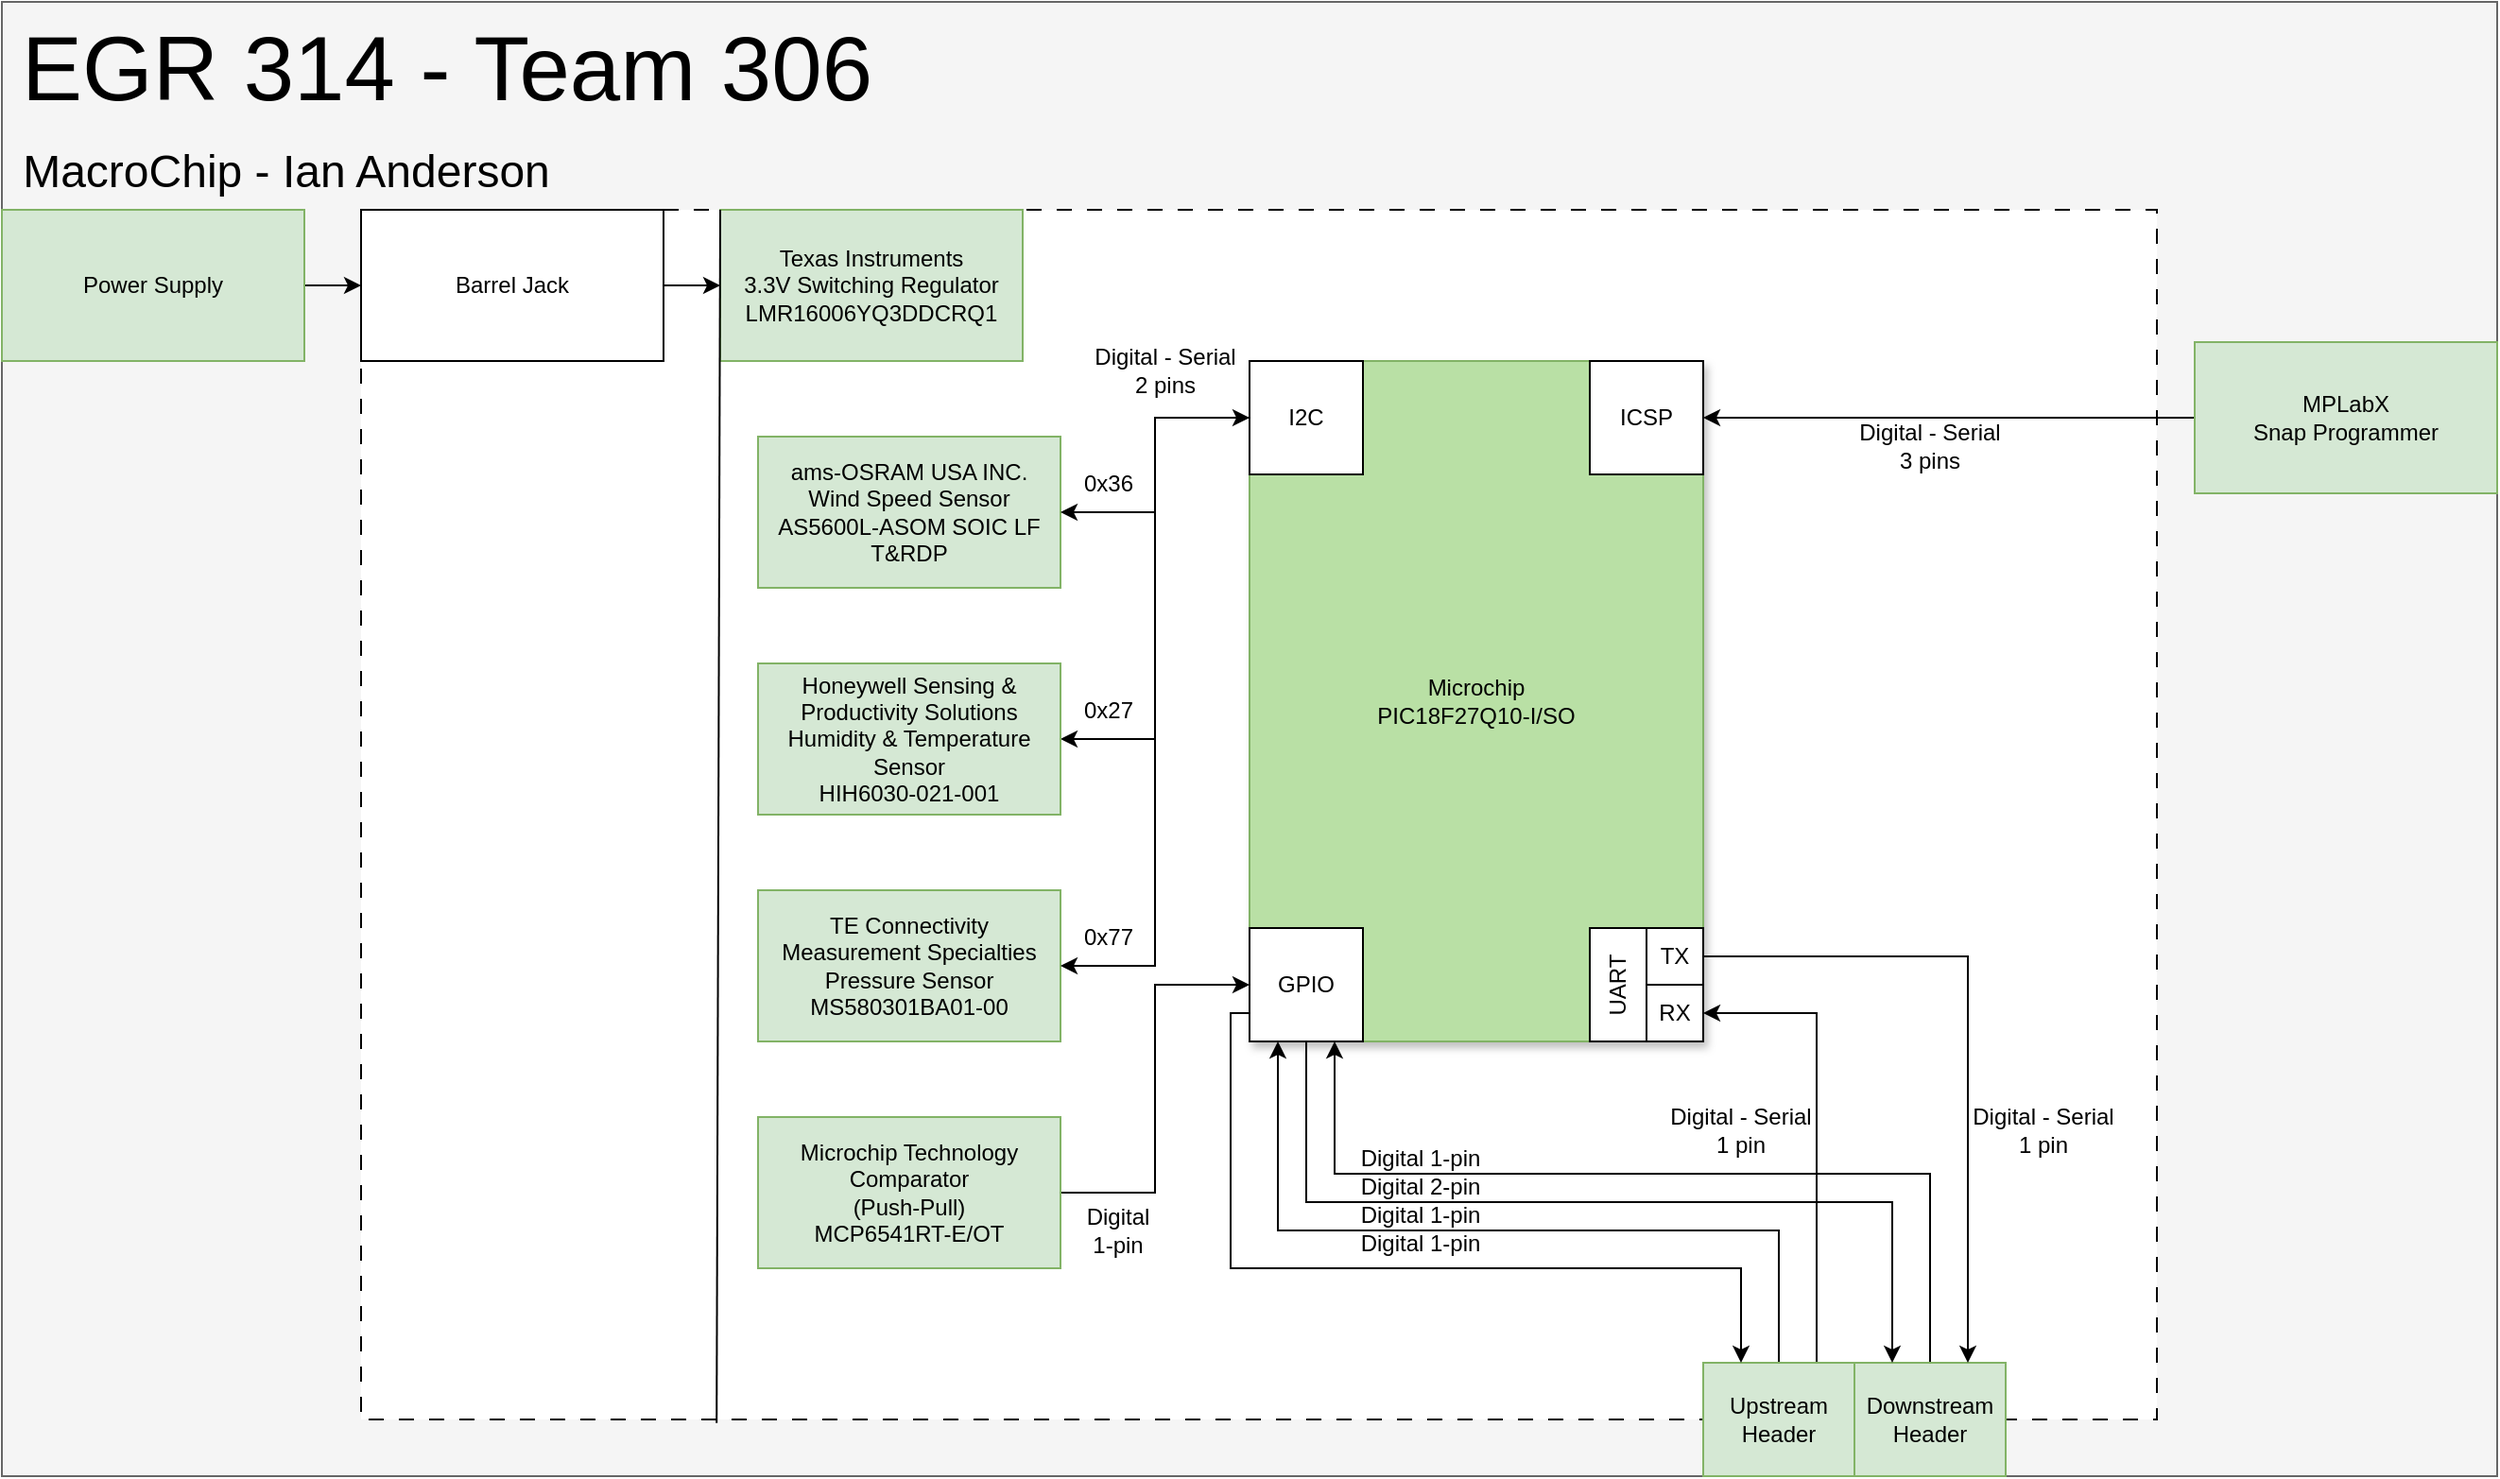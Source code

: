 <mxfile version="26.0.16">
  <diagram name="Page-1" id="aWsxjdvtgqBfxCm3DRe3">
    <mxGraphModel dx="2284" dy="1954" grid="1" gridSize="10" guides="1" tooltips="1" connect="1" arrows="1" fold="1" page="1" pageScale="1" pageWidth="850" pageHeight="1100" math="0" shadow="0">
      <root>
        <mxCell id="0" />
        <mxCell id="1" parent="0" />
        <mxCell id="jpbTrCcpl_wgOt0RlzHu-1" value="" style="rounded=0;whiteSpace=wrap;html=1;fillColor=#f5f5f5;fontColor=#333333;strokeColor=#666666;" parent="1" vertex="1">
          <mxGeometry x="-850" y="-1100" width="1320" height="780" as="geometry" />
        </mxCell>
        <mxCell id="L-bv94e57FrByX5e8OM8-1" value="" style="rounded=1;whiteSpace=wrap;html=1;arcSize=0;dashed=1;dashPattern=8 8;" parent="1" vertex="1">
          <mxGeometry x="-660" y="-990" width="950" height="640" as="geometry" />
        </mxCell>
        <mxCell id="L-bv94e57FrByX5e8OM8-2" value="&lt;div&gt;Texas Instruments&lt;/div&gt;&lt;div&gt;3.3V Switching Regulator&lt;/div&gt;&lt;div&gt;LMR16006YQ3DDCRQ1&lt;/div&gt;" style="rounded=1;whiteSpace=wrap;html=1;fillColor=#d5e8d4;strokeColor=#82b366;arcSize=0;" parent="1" vertex="1">
          <mxGeometry x="-470" y="-990" width="160" height="80" as="geometry" />
        </mxCell>
        <mxCell id="L-bv94e57FrByX5e8OM8-3" value="&lt;div&gt;&lt;div&gt;&lt;span style=&quot;background-color: transparent; color: light-dark(rgb(0, 0, 0), rgb(255, 255, 255));&quot;&gt;Microchip&lt;/span&gt;&lt;/div&gt;&lt;div&gt;&lt;span style=&quot;background-color: transparent; color: light-dark(rgb(0, 0, 0), rgb(255, 255, 255));&quot;&gt;PIC18F27Q10-I/SO&lt;/span&gt;&lt;/div&gt;&lt;/div&gt;" style="rounded=1;whiteSpace=wrap;html=1;arcSize=0;fillColor=#B9E0A5;strokeColor=#82b366;shadow=1;fillStyle=auto;" parent="1" vertex="1">
          <mxGeometry x="-190" y="-910" width="240" height="360" as="geometry" />
        </mxCell>
        <mxCell id="EwCViFnPx9r5d_tJ69nV-2" style="edgeStyle=orthogonalEdgeStyle;rounded=0;orthogonalLoop=1;jettySize=auto;html=1;exitX=1;exitY=0.5;exitDx=0;exitDy=0;" parent="1" source="EwCViFnPx9r5d_tJ69nV-1" target="L-bv94e57FrByX5e8OM8-2" edge="1">
          <mxGeometry relative="1" as="geometry" />
        </mxCell>
        <mxCell id="EwCViFnPx9r5d_tJ69nV-1" value="Barrel Jack" style="rounded=1;whiteSpace=wrap;html=1;arcSize=0;" parent="1" vertex="1">
          <mxGeometry x="-660" y="-990" width="160" height="80" as="geometry" />
        </mxCell>
        <mxCell id="EwCViFnPx9r5d_tJ69nV-3" value="" style="endArrow=none;html=1;rounded=0;entryX=0;entryY=0;entryDx=0;entryDy=0;exitX=0.198;exitY=1.003;exitDx=0;exitDy=0;exitPerimeter=0;" parent="1" source="L-bv94e57FrByX5e8OM8-1" target="L-bv94e57FrByX5e8OM8-2" edge="1">
          <mxGeometry width="50" height="50" relative="1" as="geometry">
            <mxPoint x="-460" y="-350" as="sourcePoint" />
            <mxPoint x="-230" y="-830" as="targetPoint" />
          </mxGeometry>
        </mxCell>
        <mxCell id="EwCViFnPx9r5d_tJ69nV-4" value="ICSP" style="rounded=1;whiteSpace=wrap;html=1;rotation=0;arcSize=0;" parent="1" vertex="1">
          <mxGeometry x="-10" y="-910" width="60" height="60" as="geometry" />
        </mxCell>
        <mxCell id="EwCViFnPx9r5d_tJ69nV-8" value="&lt;font style=&quot;font-size: 24px;&quot;&gt;MacroChip - Ian Anderson&lt;/font&gt;" style="text;html=1;align=center;verticalAlign=middle;resizable=0;points=[];autosize=1;strokeColor=none;fillColor=none;" parent="1" vertex="1">
          <mxGeometry x="-850" y="-1030" width="300" height="40" as="geometry" />
        </mxCell>
        <mxCell id="EwCViFnPx9r5d_tJ69nV-9" value="&lt;font style=&quot;font-size: 48px;&quot;&gt;EGR 314 - Team 306&lt;/font&gt;" style="text;html=1;align=center;verticalAlign=middle;resizable=0;points=[];autosize=1;strokeColor=none;fillColor=none;" parent="1" vertex="1">
          <mxGeometry x="-850" y="-1100" width="470" height="70" as="geometry" />
        </mxCell>
        <mxCell id="EwCViFnPx9r5d_tJ69nV-21" style="edgeStyle=orthogonalEdgeStyle;rounded=0;orthogonalLoop=1;jettySize=auto;html=1;exitX=0.75;exitY=0;exitDx=0;exitDy=0;" parent="1" source="EwCViFnPx9r5d_tJ69nV-11" target="UZtBaI3S94TPEq_McYmC-3" edge="1">
          <mxGeometry relative="1" as="geometry">
            <mxPoint x="50.0" y="-585" as="targetPoint" />
            <Array as="points">
              <mxPoint x="110" y="-565" />
            </Array>
          </mxGeometry>
        </mxCell>
        <mxCell id="UZtBaI3S94TPEq_McYmC-12" style="edgeStyle=orthogonalEdgeStyle;rounded=0;orthogonalLoop=1;jettySize=auto;html=1;exitX=0.5;exitY=0;exitDx=0;exitDy=0;entryX=0.25;entryY=1;entryDx=0;entryDy=0;" parent="1" source="EwCViFnPx9r5d_tJ69nV-11" target="UZtBaI3S94TPEq_McYmC-8" edge="1">
          <mxGeometry relative="1" as="geometry">
            <Array as="points">
              <mxPoint x="90" y="-450" />
              <mxPoint x="-175" y="-450" />
            </Array>
          </mxGeometry>
        </mxCell>
        <mxCell id="EwCViFnPx9r5d_tJ69nV-11" value="Upstream Header" style="rounded=1;whiteSpace=wrap;html=1;rotation=0;fillColor=#d5e8d4;strokeColor=#82b366;arcSize=0;" parent="1" vertex="1">
          <mxGeometry x="50" y="-380" width="80" height="60" as="geometry" />
        </mxCell>
        <mxCell id="UZtBaI3S94TPEq_McYmC-11" style="edgeStyle=orthogonalEdgeStyle;rounded=0;orthogonalLoop=1;jettySize=auto;html=1;exitX=0.5;exitY=0;exitDx=0;exitDy=0;entryX=0.75;entryY=1;entryDx=0;entryDy=0;" parent="1" source="EwCViFnPx9r5d_tJ69nV-14" target="UZtBaI3S94TPEq_McYmC-8" edge="1">
          <mxGeometry relative="1" as="geometry">
            <Array as="points">
              <mxPoint x="170" y="-480" />
              <mxPoint x="-145" y="-480" />
            </Array>
          </mxGeometry>
        </mxCell>
        <mxCell id="EwCViFnPx9r5d_tJ69nV-14" value="Downstream Header" style="rounded=1;whiteSpace=wrap;html=1;rotation=0;fillColor=#d5e8d4;strokeColor=#82b366;arcSize=0;" parent="1" vertex="1">
          <mxGeometry x="130" y="-380" width="80" height="60" as="geometry" />
        </mxCell>
        <mxCell id="EwCViFnPx9r5d_tJ69nV-19" style="edgeStyle=orthogonalEdgeStyle;rounded=0;orthogonalLoop=1;jettySize=auto;html=1;entryX=0.75;entryY=0;entryDx=0;entryDy=0;" parent="1" source="UZtBaI3S94TPEq_McYmC-2" target="EwCViFnPx9r5d_tJ69nV-14" edge="1">
          <mxGeometry relative="1" as="geometry">
            <mxPoint x="50.0" y="-615" as="sourcePoint" />
          </mxGeometry>
        </mxCell>
        <mxCell id="EwCViFnPx9r5d_tJ69nV-24" style="edgeStyle=orthogonalEdgeStyle;rounded=0;orthogonalLoop=1;jettySize=auto;html=1;exitX=0;exitY=0.5;exitDx=0;exitDy=0;" parent="1" source="EwCViFnPx9r5d_tJ69nV-22" target="EwCViFnPx9r5d_tJ69nV-4" edge="1">
          <mxGeometry relative="1" as="geometry" />
        </mxCell>
        <mxCell id="EwCViFnPx9r5d_tJ69nV-22" value="MPLabX&lt;div&gt;Snap Programmer&lt;/div&gt;" style="rounded=1;whiteSpace=wrap;html=1;fillColor=#d5e8d4;strokeColor=#82b366;arcSize=0;" parent="1" vertex="1">
          <mxGeometry x="310" y="-920" width="160" height="80" as="geometry" />
        </mxCell>
        <mxCell id="EwCViFnPx9r5d_tJ69nV-40" style="edgeStyle=orthogonalEdgeStyle;rounded=0;orthogonalLoop=1;jettySize=auto;html=1;startArrow=classic;startFill=1;endArrow=classic;endFill=1;" parent="1" source="EwCViFnPx9r5d_tJ69nV-25" target="EwCViFnPx9r5d_tJ69nV-30" edge="1">
          <mxGeometry relative="1" as="geometry">
            <Array as="points">
              <mxPoint x="-240" y="-880" />
              <mxPoint x="-240" y="-710" />
            </Array>
          </mxGeometry>
        </mxCell>
        <mxCell id="EwCViFnPx9r5d_tJ69nV-25" value="I2C" style="rounded=1;whiteSpace=wrap;html=1;rotation=0;arcSize=0;" parent="1" vertex="1">
          <mxGeometry x="-190" y="-910" width="60" height="60" as="geometry" />
        </mxCell>
        <mxCell id="EwCViFnPx9r5d_tJ69nV-28" style="edgeStyle=orthogonalEdgeStyle;rounded=0;orthogonalLoop=1;jettySize=auto;html=1;exitX=1;exitY=0.5;exitDx=0;exitDy=0;" parent="1" source="EwCViFnPx9r5d_tJ69nV-27" target="EwCViFnPx9r5d_tJ69nV-1" edge="1">
          <mxGeometry relative="1" as="geometry" />
        </mxCell>
        <mxCell id="EwCViFnPx9r5d_tJ69nV-27" value="Power Supply" style="rounded=1;whiteSpace=wrap;html=1;fillColor=#d5e8d4;strokeColor=#82b366;arcSize=0;" parent="1" vertex="1">
          <mxGeometry x="-850" y="-990" width="160" height="80" as="geometry" />
        </mxCell>
        <mxCell id="EwCViFnPx9r5d_tJ69nV-29" value="&lt;div&gt;&lt;span style=&quot;background-color: transparent; color: light-dark(rgb(0, 0, 0), rgb(255, 255, 255));&quot;&gt;TE Connectivity Measurement Specialties&lt;/span&gt;&lt;/div&gt;&lt;div&gt;&lt;span style=&quot;background-color: transparent; color: light-dark(rgb(0, 0, 0), rgb(255, 255, 255));&quot;&gt;Pressure Sensor&lt;/span&gt;&lt;br&gt;&lt;/div&gt;&lt;div&gt;MS580301BA01-00&lt;/div&gt;" style="rounded=1;whiteSpace=wrap;html=1;fillColor=#d5e8d4;strokeColor=#82b366;arcSize=0;" parent="1" vertex="1">
          <mxGeometry x="-450" y="-630" width="160" height="80" as="geometry" />
        </mxCell>
        <mxCell id="EwCViFnPx9r5d_tJ69nV-30" value="&lt;div&gt;Honeywell Sensing &amp;amp; Productivity Solutions&lt;/div&gt;&lt;div&gt;Humidity &amp;amp; Temperature Sensor&lt;/div&gt;&lt;div&gt;HIH6030-021-001&lt;/div&gt;" style="rounded=1;whiteSpace=wrap;html=1;fillColor=#d5e8d4;strokeColor=#82b366;arcSize=0;" parent="1" vertex="1">
          <mxGeometry x="-450" y="-750" width="160" height="80" as="geometry" />
        </mxCell>
        <mxCell id="EwCViFnPx9r5d_tJ69nV-34" value="&lt;div&gt;ams-OSRAM USA INC.&lt;/div&gt;&lt;div&gt;Wind Speed Sensor&lt;/div&gt;&lt;div&gt;AS5600L-ASOM SOIC LF T&amp;amp;RDP&lt;/div&gt;" style="rounded=1;whiteSpace=wrap;html=1;fillColor=#d5e8d4;strokeColor=#82b366;arcSize=0;" parent="1" vertex="1">
          <mxGeometry x="-450" y="-870" width="160" height="80" as="geometry" />
        </mxCell>
        <mxCell id="EwCViFnPx9r5d_tJ69nV-41" value="" style="endArrow=classic;html=1;rounded=0;edgeStyle=orthogonalEdgeStyle;" parent="1" source="EwCViFnPx9r5d_tJ69nV-25" target="EwCViFnPx9r5d_tJ69nV-29" edge="1">
          <mxGeometry width="50" height="50" relative="1" as="geometry">
            <mxPoint x="-240" y="-650" as="sourcePoint" />
            <mxPoint x="-250" y="-550" as="targetPoint" />
            <Array as="points">
              <mxPoint x="-240" y="-880" />
              <mxPoint x="-240" y="-590" />
            </Array>
          </mxGeometry>
        </mxCell>
        <mxCell id="EwCViFnPx9r5d_tJ69nV-43" value="" style="endArrow=classic;html=1;rounded=0;edgeStyle=orthogonalEdgeStyle;" parent="1" source="EwCViFnPx9r5d_tJ69nV-25" target="EwCViFnPx9r5d_tJ69nV-34" edge="1">
          <mxGeometry width="50" height="50" relative="1" as="geometry">
            <mxPoint x="-240" y="-650" as="sourcePoint" />
            <mxPoint x="-290" y="-750" as="targetPoint" />
          </mxGeometry>
        </mxCell>
        <mxCell id="EwCViFnPx9r5d_tJ69nV-47" value="Digital - Serial&lt;div&gt;1&lt;span style=&quot;background-color: transparent; color: light-dark(rgb(0, 0, 0), rgb(255, 255, 255));&quot;&gt;&amp;nbsp;pin&lt;/span&gt;&lt;/div&gt;" style="text;html=1;align=center;verticalAlign=middle;whiteSpace=wrap;rounded=0;" parent="1" vertex="1">
          <mxGeometry x="30" y="-518" width="80" height="30" as="geometry" />
        </mxCell>
        <mxCell id="EwCViFnPx9r5d_tJ69nV-48" value="Digital - Serial&lt;div&gt;1 pin&lt;/div&gt;" style="text;html=1;align=center;verticalAlign=middle;whiteSpace=wrap;rounded=0;" parent="1" vertex="1">
          <mxGeometry x="190" y="-518" width="80" height="30" as="geometry" />
        </mxCell>
        <mxCell id="EwCViFnPx9r5d_tJ69nV-49" value="Digital - Serial&lt;div&gt;&lt;span style=&quot;background-color: transparent; color: light-dark(rgb(0, 0, 0), rgb(255, 255, 255));&quot;&gt;3&lt;/span&gt;&lt;span style=&quot;background-color: transparent; color: light-dark(rgb(0, 0, 0), rgb(255, 255, 255));&quot;&gt;&amp;nbsp;pins&lt;/span&gt;&lt;/div&gt;" style="text;html=1;align=center;verticalAlign=middle;whiteSpace=wrap;rounded=0;" parent="1" vertex="1">
          <mxGeometry x="130" y="-880" width="80" height="30" as="geometry" />
        </mxCell>
        <mxCell id="UZtBaI3S94TPEq_McYmC-5" value="" style="group" parent="1" vertex="1" connectable="0">
          <mxGeometry x="-10" y="-610" width="60" height="60" as="geometry" />
        </mxCell>
        <mxCell id="UZtBaI3S94TPEq_McYmC-1" value="" style="rounded=0;whiteSpace=wrap;html=1;" parent="UZtBaI3S94TPEq_McYmC-5" vertex="1">
          <mxGeometry width="60" height="60" as="geometry" />
        </mxCell>
        <mxCell id="UZtBaI3S94TPEq_McYmC-2" value="TX" style="rounded=0;whiteSpace=wrap;html=1;" parent="UZtBaI3S94TPEq_McYmC-5" vertex="1">
          <mxGeometry x="30" width="30" height="30" as="geometry" />
        </mxCell>
        <mxCell id="UZtBaI3S94TPEq_McYmC-3" value="RX" style="rounded=0;whiteSpace=wrap;html=1;" parent="UZtBaI3S94TPEq_McYmC-5" vertex="1">
          <mxGeometry x="30" y="30" width="30" height="30" as="geometry" />
        </mxCell>
        <mxCell id="UZtBaI3S94TPEq_McYmC-4" value="UART" style="text;html=1;align=center;verticalAlign=middle;whiteSpace=wrap;rounded=0;rotation=-90;" parent="UZtBaI3S94TPEq_McYmC-5" vertex="1">
          <mxGeometry x="-15" y="15" width="60" height="30" as="geometry" />
        </mxCell>
        <mxCell id="UZtBaI3S94TPEq_McYmC-6" value="Digital - Serial&lt;div&gt;2 pins&lt;/div&gt;" style="text;html=1;align=center;verticalAlign=middle;resizable=0;points=[];autosize=1;strokeColor=none;fillColor=none;" parent="1" vertex="1">
          <mxGeometry x="-285" y="-925" width="100" height="40" as="geometry" />
        </mxCell>
        <mxCell id="UZtBaI3S94TPEq_McYmC-15" style="edgeStyle=orthogonalEdgeStyle;rounded=0;orthogonalLoop=1;jettySize=auto;html=1;exitX=1;exitY=0.5;exitDx=0;exitDy=0;entryX=0;entryY=0.5;entryDx=0;entryDy=0;" parent="1" source="UZtBaI3S94TPEq_McYmC-7" target="UZtBaI3S94TPEq_McYmC-8" edge="1">
          <mxGeometry relative="1" as="geometry" />
        </mxCell>
        <mxCell id="UZtBaI3S94TPEq_McYmC-7" value="&lt;div&gt;Microchip Technology&lt;/div&gt;&lt;div&gt;Comparator&lt;/div&gt;&lt;div&gt;(Push-Pull)&lt;/div&gt;&lt;div&gt;MCP6541RT-E/OT&lt;/div&gt;" style="rounded=1;whiteSpace=wrap;html=1;fillColor=#d5e8d4;strokeColor=#82b366;arcSize=0;" parent="1" vertex="1">
          <mxGeometry x="-450" y="-510" width="160" height="80" as="geometry" />
        </mxCell>
        <mxCell id="UZtBaI3S94TPEq_McYmC-10" style="edgeStyle=orthogonalEdgeStyle;rounded=0;orthogonalLoop=1;jettySize=auto;html=1;exitX=0.5;exitY=1;exitDx=0;exitDy=0;entryX=0.25;entryY=0;entryDx=0;entryDy=0;" parent="1" source="UZtBaI3S94TPEq_McYmC-8" target="EwCViFnPx9r5d_tJ69nV-14" edge="1">
          <mxGeometry relative="1" as="geometry" />
        </mxCell>
        <mxCell id="UZtBaI3S94TPEq_McYmC-14" style="edgeStyle=orthogonalEdgeStyle;rounded=0;orthogonalLoop=1;jettySize=auto;html=1;exitX=0;exitY=0.75;exitDx=0;exitDy=0;entryX=0.25;entryY=0;entryDx=0;entryDy=0;" parent="1" source="UZtBaI3S94TPEq_McYmC-8" target="EwCViFnPx9r5d_tJ69nV-11" edge="1">
          <mxGeometry relative="1" as="geometry">
            <Array as="points">
              <mxPoint x="-200" y="-565" />
              <mxPoint x="-200" y="-430" />
              <mxPoint x="70" y="-430" />
            </Array>
          </mxGeometry>
        </mxCell>
        <mxCell id="UZtBaI3S94TPEq_McYmC-8" value="GPIO" style="whiteSpace=wrap;html=1;" parent="1" vertex="1">
          <mxGeometry x="-190" y="-610" width="60" height="60" as="geometry" />
        </mxCell>
        <mxCell id="UZtBaI3S94TPEq_McYmC-16" value="Digital&lt;div&gt;1-pin&lt;/div&gt;" style="text;html=1;align=center;verticalAlign=middle;resizable=0;points=[];autosize=1;strokeColor=none;fillColor=none;" parent="1" vertex="1">
          <mxGeometry x="-290" y="-470" width="60" height="40" as="geometry" />
        </mxCell>
        <mxCell id="UZtBaI3S94TPEq_McYmC-18" value="Digital 2&lt;span style=&quot;background-color: transparent; color: light-dark(rgb(0, 0, 0), rgb(255, 255, 255));&quot;&gt;-pin&lt;/span&gt;" style="text;html=1;align=center;verticalAlign=middle;resizable=0;points=[];autosize=1;strokeColor=none;fillColor=none;" parent="1" vertex="1">
          <mxGeometry x="-145" y="-488" width="90" height="30" as="geometry" />
        </mxCell>
        <mxCell id="UZtBaI3S94TPEq_McYmC-20" value="Digital&amp;nbsp;&lt;span style=&quot;background-color: transparent; color: light-dark(rgb(0, 0, 0), rgb(255, 255, 255));&quot;&gt;1-pin&lt;/span&gt;" style="text;html=1;align=center;verticalAlign=middle;resizable=0;points=[];autosize=1;strokeColor=none;fillColor=none;" parent="1" vertex="1">
          <mxGeometry x="-145" y="-473" width="90" height="30" as="geometry" />
        </mxCell>
        <mxCell id="UZtBaI3S94TPEq_McYmC-21" value="Digital&amp;nbsp;&lt;span style=&quot;background-color: transparent; color: light-dark(rgb(0, 0, 0), rgb(255, 255, 255));&quot;&gt;1-pin&lt;/span&gt;" style="text;html=1;align=center;verticalAlign=middle;resizable=0;points=[];autosize=1;strokeColor=none;fillColor=none;" parent="1" vertex="1">
          <mxGeometry x="-145" y="-458" width="90" height="30" as="geometry" />
        </mxCell>
        <mxCell id="UZtBaI3S94TPEq_McYmC-22" value="Digital&amp;nbsp;&lt;span style=&quot;background-color: transparent; color: light-dark(rgb(0, 0, 0), rgb(255, 255, 255));&quot;&gt;1-pin&lt;/span&gt;" style="text;html=1;align=center;verticalAlign=middle;resizable=0;points=[];autosize=1;strokeColor=none;fillColor=none;" parent="1" vertex="1">
          <mxGeometry x="-145" y="-503" width="90" height="30" as="geometry" />
        </mxCell>
        <mxCell id="xWYDSKt1FshQCqHDfc9M-1" value="0x27" style="text;html=1;align=center;verticalAlign=middle;resizable=0;points=[];autosize=1;strokeColor=none;fillColor=none;" parent="1" vertex="1">
          <mxGeometry x="-290" y="-740" width="50" height="30" as="geometry" />
        </mxCell>
        <mxCell id="xWYDSKt1FshQCqHDfc9M-2" value="0x36" style="text;html=1;align=center;verticalAlign=middle;resizable=0;points=[];autosize=1;strokeColor=none;fillColor=none;" parent="1" vertex="1">
          <mxGeometry x="-290" y="-860" width="50" height="30" as="geometry" />
        </mxCell>
        <mxCell id="xWYDSKt1FshQCqHDfc9M-3" value="0x77" style="text;html=1;align=center;verticalAlign=middle;resizable=0;points=[];autosize=1;strokeColor=none;fillColor=none;" parent="1" vertex="1">
          <mxGeometry x="-290" y="-620" width="50" height="30" as="geometry" />
        </mxCell>
      </root>
    </mxGraphModel>
  </diagram>
</mxfile>
